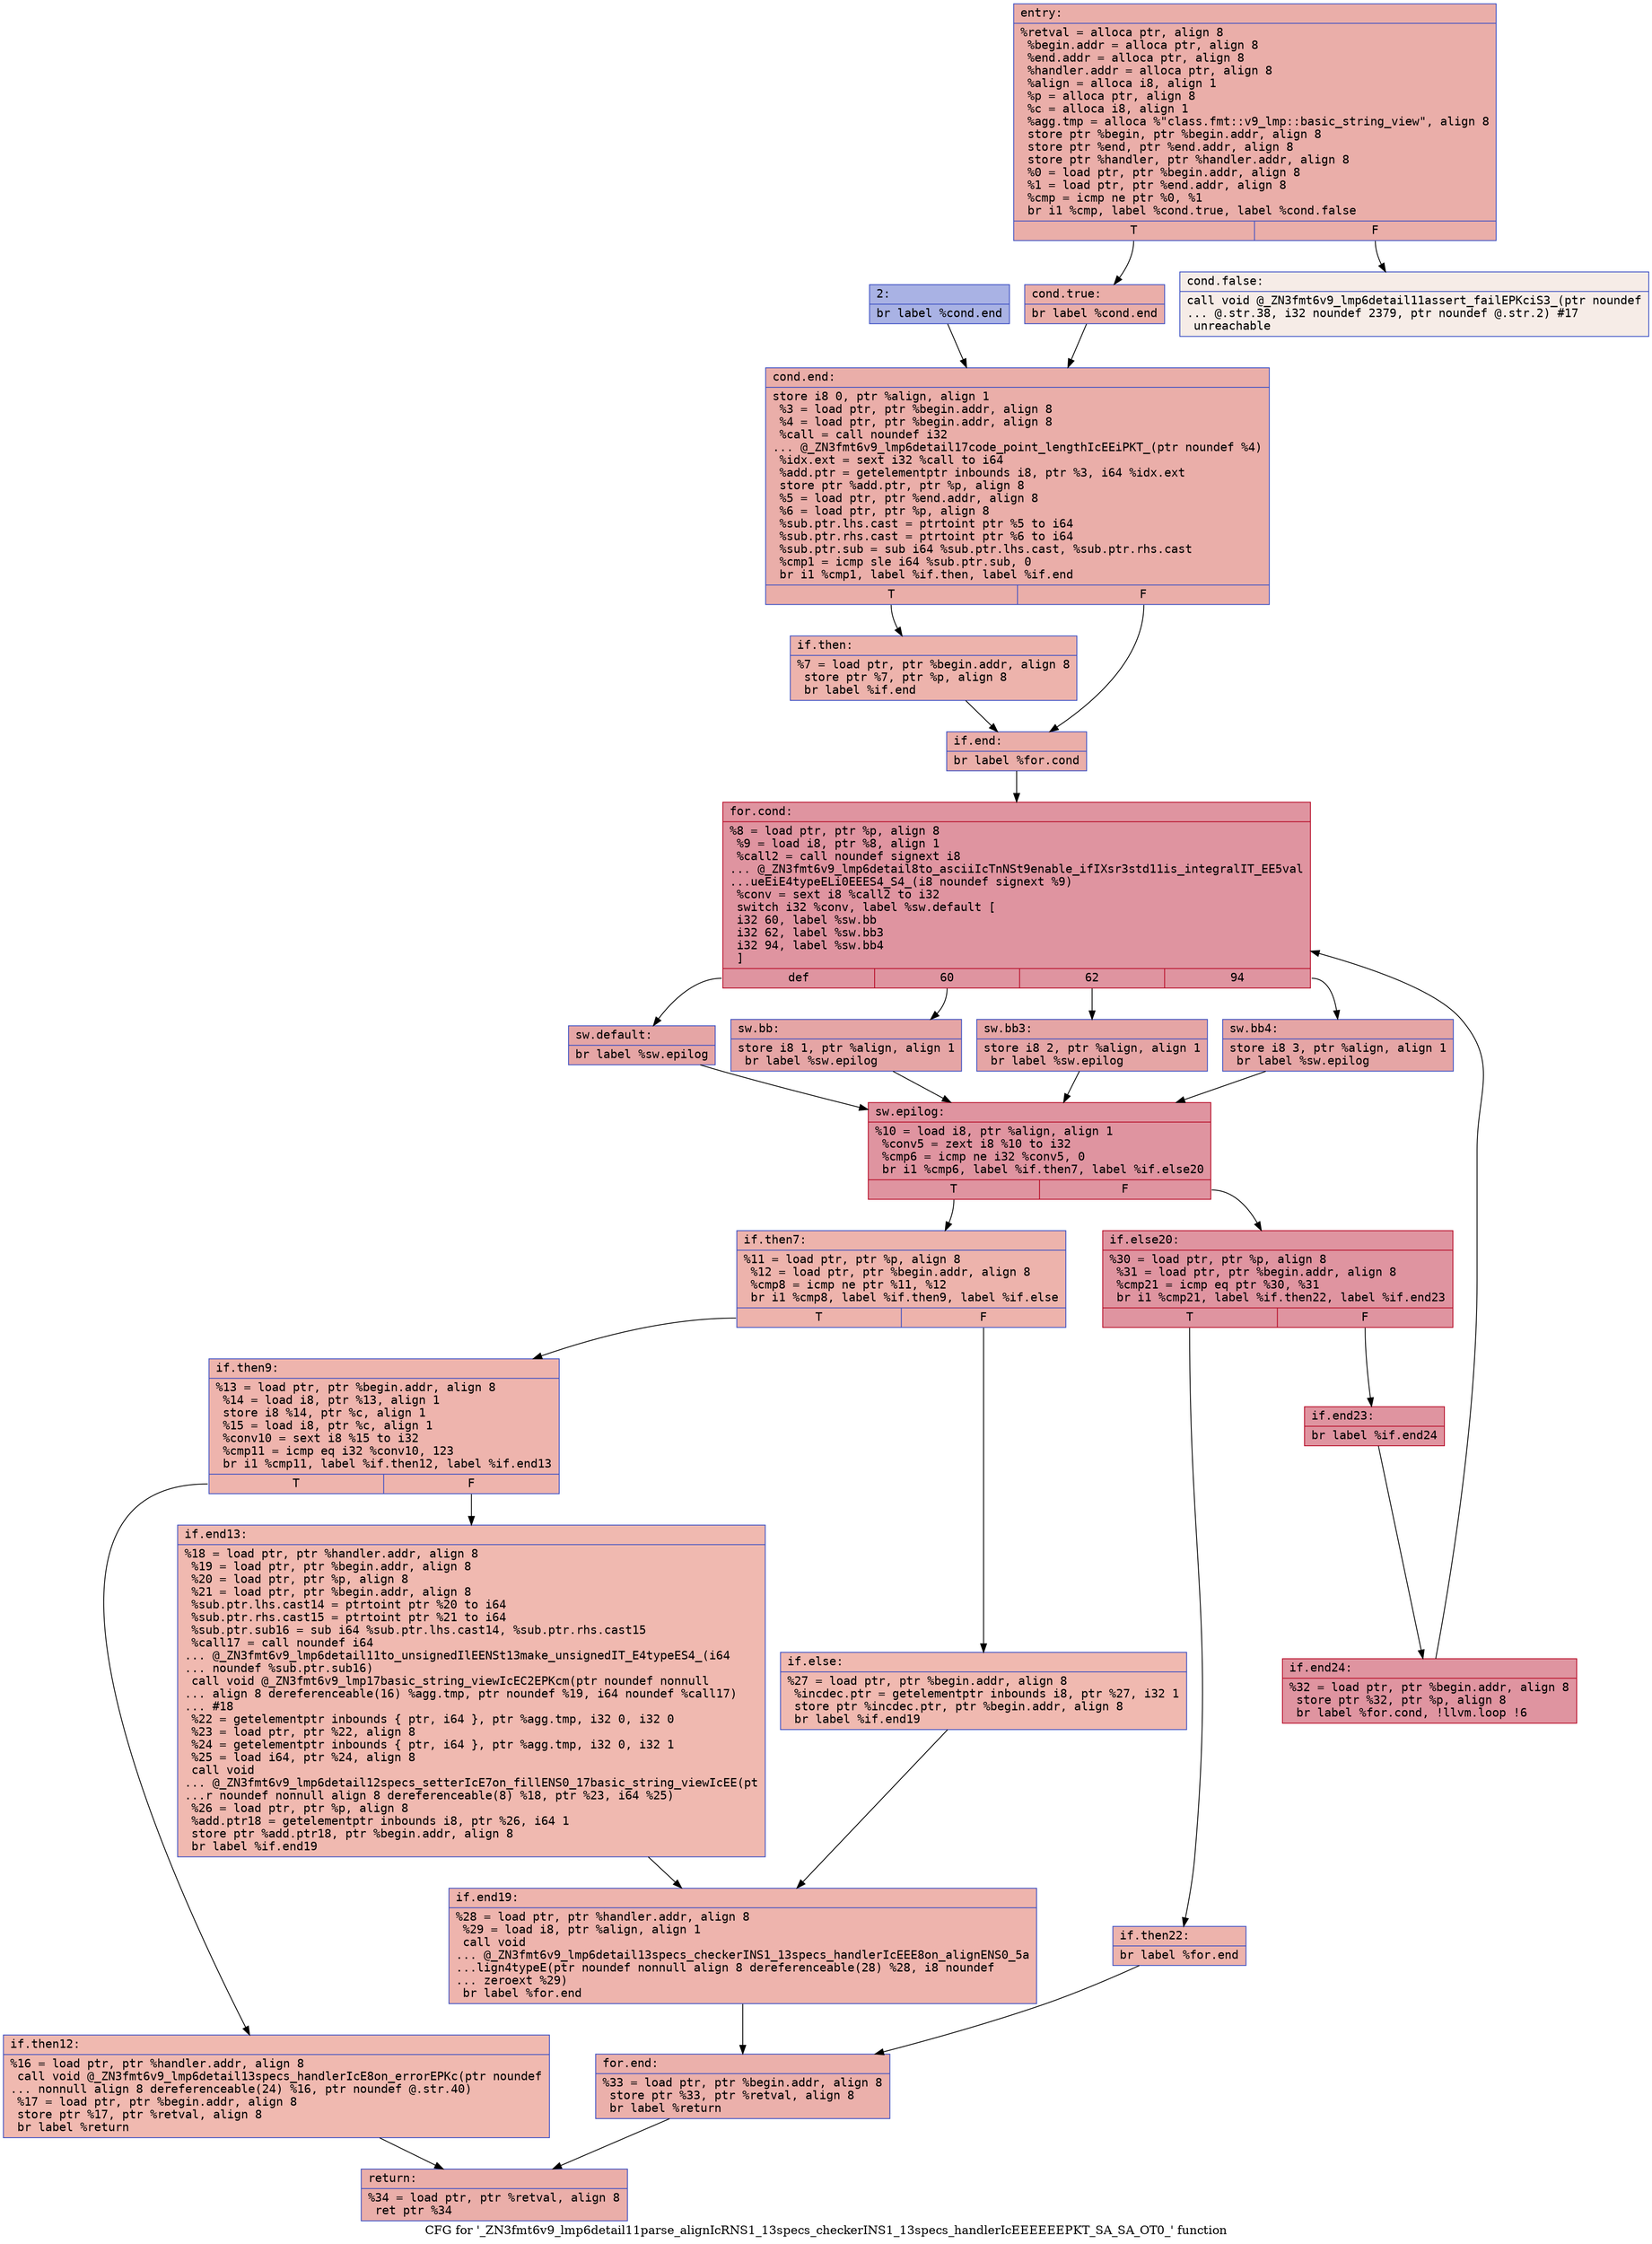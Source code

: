 digraph "CFG for '_ZN3fmt6v9_lmp6detail11parse_alignIcRNS1_13specs_checkerINS1_13specs_handlerIcEEEEEEPKT_SA_SA_OT0_' function" {
	label="CFG for '_ZN3fmt6v9_lmp6detail11parse_alignIcRNS1_13specs_checkerINS1_13specs_handlerIcEEEEEEPKT_SA_SA_OT0_' function";

	Node0x55fec34d2ed0 [shape=record,color="#3d50c3ff", style=filled, fillcolor="#d0473d70" fontname="Courier",label="{entry:\l|  %retval = alloca ptr, align 8\l  %begin.addr = alloca ptr, align 8\l  %end.addr = alloca ptr, align 8\l  %handler.addr = alloca ptr, align 8\l  %align = alloca i8, align 1\l  %p = alloca ptr, align 8\l  %c = alloca i8, align 1\l  %agg.tmp = alloca %\"class.fmt::v9_lmp::basic_string_view\", align 8\l  store ptr %begin, ptr %begin.addr, align 8\l  store ptr %end, ptr %end.addr, align 8\l  store ptr %handler, ptr %handler.addr, align 8\l  %0 = load ptr, ptr %begin.addr, align 8\l  %1 = load ptr, ptr %end.addr, align 8\l  %cmp = icmp ne ptr %0, %1\l  br i1 %cmp, label %cond.true, label %cond.false\l|{<s0>T|<s1>F}}"];
	Node0x55fec34d2ed0:s0 -> Node0x55fec34d38d0[tooltip="entry -> cond.true\nProbability 100.00%" ];
	Node0x55fec34d2ed0:s1 -> Node0x55fec34d3950[tooltip="entry -> cond.false\nProbability 0.00%" ];
	Node0x55fec34d38d0 [shape=record,color="#3d50c3ff", style=filled, fillcolor="#d0473d70" fontname="Courier",label="{cond.true:\l|  br label %cond.end\l}"];
	Node0x55fec34d38d0 -> Node0x55fec34d3a80[tooltip="cond.true -> cond.end\nProbability 100.00%" ];
	Node0x55fec34d3950 [shape=record,color="#3d50c3ff", style=filled, fillcolor="#ead5c970" fontname="Courier",label="{cond.false:\l|  call void @_ZN3fmt6v9_lmp6detail11assert_failEPKciS3_(ptr noundef\l... @.str.38, i32 noundef 2379, ptr noundef @.str.2) #17\l  unreachable\l}"];
	Node0x55fec34d3c60 [shape=record,color="#3d50c3ff", style=filled, fillcolor="#3d50c370" fontname="Courier",label="{2:\l|  br label %cond.end\l}"];
	Node0x55fec34d3c60 -> Node0x55fec34d3a80[tooltip="2 -> cond.end\nProbability 100.00%" ];
	Node0x55fec34d3a80 [shape=record,color="#3d50c3ff", style=filled, fillcolor="#d0473d70" fontname="Courier",label="{cond.end:\l|  store i8 0, ptr %align, align 1\l  %3 = load ptr, ptr %begin.addr, align 8\l  %4 = load ptr, ptr %begin.addr, align 8\l  %call = call noundef i32\l... @_ZN3fmt6v9_lmp6detail17code_point_lengthIcEEiPKT_(ptr noundef %4)\l  %idx.ext = sext i32 %call to i64\l  %add.ptr = getelementptr inbounds i8, ptr %3, i64 %idx.ext\l  store ptr %add.ptr, ptr %p, align 8\l  %5 = load ptr, ptr %end.addr, align 8\l  %6 = load ptr, ptr %p, align 8\l  %sub.ptr.lhs.cast = ptrtoint ptr %5 to i64\l  %sub.ptr.rhs.cast = ptrtoint ptr %6 to i64\l  %sub.ptr.sub = sub i64 %sub.ptr.lhs.cast, %sub.ptr.rhs.cast\l  %cmp1 = icmp sle i64 %sub.ptr.sub, 0\l  br i1 %cmp1, label %if.then, label %if.end\l|{<s0>T|<s1>F}}"];
	Node0x55fec34d3a80:s0 -> Node0x55fec34d4500[tooltip="cond.end -> if.then\nProbability 50.00%" ];
	Node0x55fec34d3a80:s1 -> Node0x55fec34d4570[tooltip="cond.end -> if.end\nProbability 50.00%" ];
	Node0x55fec34d4500 [shape=record,color="#3d50c3ff", style=filled, fillcolor="#d6524470" fontname="Courier",label="{if.then:\l|  %7 = load ptr, ptr %begin.addr, align 8\l  store ptr %7, ptr %p, align 8\l  br label %if.end\l}"];
	Node0x55fec34d4500 -> Node0x55fec34d4570[tooltip="if.then -> if.end\nProbability 100.00%" ];
	Node0x55fec34d4570 [shape=record,color="#3d50c3ff", style=filled, fillcolor="#d0473d70" fontname="Courier",label="{if.end:\l|  br label %for.cond\l}"];
	Node0x55fec34d4570 -> Node0x55fec34d49a0[tooltip="if.end -> for.cond\nProbability 100.00%" ];
	Node0x55fec34d49a0 [shape=record,color="#b70d28ff", style=filled, fillcolor="#b70d2870" fontname="Courier",label="{for.cond:\l|  %8 = load ptr, ptr %p, align 8\l  %9 = load i8, ptr %8, align 1\l  %call2 = call noundef signext i8\l... @_ZN3fmt6v9_lmp6detail8to_asciiIcTnNSt9enable_ifIXsr3std11is_integralIT_EE5val\l...ueEiE4typeELi0EEES4_S4_(i8 noundef signext %9)\l  %conv = sext i8 %call2 to i32\l  switch i32 %conv, label %sw.default [\l    i32 60, label %sw.bb\l    i32 62, label %sw.bb3\l    i32 94, label %sw.bb4\l  ]\l|{<s0>def|<s1>60|<s2>62|<s3>94}}"];
	Node0x55fec34d49a0:s0 -> Node0x55fec34d4d70[tooltip="for.cond -> sw.default\nProbability 25.00%" ];
	Node0x55fec34d49a0:s1 -> Node0x55fec34d4df0[tooltip="for.cond -> sw.bb\nProbability 25.00%" ];
	Node0x55fec34d49a0:s2 -> Node0x55fec34d4e90[tooltip="for.cond -> sw.bb3\nProbability 25.00%" ];
	Node0x55fec34d49a0:s3 -> Node0x55fec34d4f30[tooltip="for.cond -> sw.bb4\nProbability 25.00%" ];
	Node0x55fec34d4df0 [shape=record,color="#3d50c3ff", style=filled, fillcolor="#c5333470" fontname="Courier",label="{sw.bb:\l|  store i8 1, ptr %align, align 1\l  br label %sw.epilog\l}"];
	Node0x55fec34d4df0 -> Node0x55fec34d5150[tooltip="sw.bb -> sw.epilog\nProbability 100.00%" ];
	Node0x55fec34d4e90 [shape=record,color="#3d50c3ff", style=filled, fillcolor="#c5333470" fontname="Courier",label="{sw.bb3:\l|  store i8 2, ptr %align, align 1\l  br label %sw.epilog\l}"];
	Node0x55fec34d4e90 -> Node0x55fec34d5150[tooltip="sw.bb3 -> sw.epilog\nProbability 100.00%" ];
	Node0x55fec34d4f30 [shape=record,color="#3d50c3ff", style=filled, fillcolor="#c5333470" fontname="Courier",label="{sw.bb4:\l|  store i8 3, ptr %align, align 1\l  br label %sw.epilog\l}"];
	Node0x55fec34d4f30 -> Node0x55fec34d5150[tooltip="sw.bb4 -> sw.epilog\nProbability 100.00%" ];
	Node0x55fec34d4d70 [shape=record,color="#3d50c3ff", style=filled, fillcolor="#c5333470" fontname="Courier",label="{sw.default:\l|  br label %sw.epilog\l}"];
	Node0x55fec34d4d70 -> Node0x55fec34d5150[tooltip="sw.default -> sw.epilog\nProbability 100.00%" ];
	Node0x55fec34d5150 [shape=record,color="#b70d28ff", style=filled, fillcolor="#b70d2870" fontname="Courier",label="{sw.epilog:\l|  %10 = load i8, ptr %align, align 1\l  %conv5 = zext i8 %10 to i32\l  %cmp6 = icmp ne i32 %conv5, 0\l  br i1 %cmp6, label %if.then7, label %if.else20\l|{<s0>T|<s1>F}}"];
	Node0x55fec34d5150:s0 -> Node0x55fec34d5620[tooltip="sw.epilog -> if.then7\nProbability 3.12%" ];
	Node0x55fec34d5150:s1 -> Node0x55fec34d56a0[tooltip="sw.epilog -> if.else20\nProbability 96.88%" ];
	Node0x55fec34d5620 [shape=record,color="#3d50c3ff", style=filled, fillcolor="#d6524470" fontname="Courier",label="{if.then7:\l|  %11 = load ptr, ptr %p, align 8\l  %12 = load ptr, ptr %begin.addr, align 8\l  %cmp8 = icmp ne ptr %11, %12\l  br i1 %cmp8, label %if.then9, label %if.else\l|{<s0>T|<s1>F}}"];
	Node0x55fec34d5620:s0 -> Node0x55fec34d5980[tooltip="if.then7 -> if.then9\nProbability 62.50%" ];
	Node0x55fec34d5620:s1 -> Node0x55fec34d5a00[tooltip="if.then7 -> if.else\nProbability 37.50%" ];
	Node0x55fec34d5980 [shape=record,color="#3d50c3ff", style=filled, fillcolor="#d8564670" fontname="Courier",label="{if.then9:\l|  %13 = load ptr, ptr %begin.addr, align 8\l  %14 = load i8, ptr %13, align 1\l  store i8 %14, ptr %c, align 1\l  %15 = load i8, ptr %c, align 1\l  %conv10 = sext i8 %15 to i32\l  %cmp11 = icmp eq i32 %conv10, 123\l  br i1 %cmp11, label %if.then12, label %if.end13\l|{<s0>T|<s1>F}}"];
	Node0x55fec34d5980:s0 -> Node0x55fec34d5e80[tooltip="if.then9 -> if.then12\nProbability 50.00%" ];
	Node0x55fec34d5980:s1 -> Node0x55fec34d5f00[tooltip="if.then9 -> if.end13\nProbability 50.00%" ];
	Node0x55fec34d5e80 [shape=record,color="#3d50c3ff", style=filled, fillcolor="#de614d70" fontname="Courier",label="{if.then12:\l|  %16 = load ptr, ptr %handler.addr, align 8\l  call void @_ZN3fmt6v9_lmp6detail13specs_handlerIcE8on_errorEPKc(ptr noundef\l... nonnull align 8 dereferenceable(24) %16, ptr noundef @.str.40)\l  %17 = load ptr, ptr %begin.addr, align 8\l  store ptr %17, ptr %retval, align 8\l  br label %return\l}"];
	Node0x55fec34d5e80 -> Node0x55fec34d6320[tooltip="if.then12 -> return\nProbability 100.00%" ];
	Node0x55fec34d5f00 [shape=record,color="#3d50c3ff", style=filled, fillcolor="#de614d70" fontname="Courier",label="{if.end13:\l|  %18 = load ptr, ptr %handler.addr, align 8\l  %19 = load ptr, ptr %begin.addr, align 8\l  %20 = load ptr, ptr %p, align 8\l  %21 = load ptr, ptr %begin.addr, align 8\l  %sub.ptr.lhs.cast14 = ptrtoint ptr %20 to i64\l  %sub.ptr.rhs.cast15 = ptrtoint ptr %21 to i64\l  %sub.ptr.sub16 = sub i64 %sub.ptr.lhs.cast14, %sub.ptr.rhs.cast15\l  %call17 = call noundef i64\l... @_ZN3fmt6v9_lmp6detail11to_unsignedIlEENSt13make_unsignedIT_E4typeES4_(i64\l... noundef %sub.ptr.sub16)\l  call void @_ZN3fmt6v9_lmp17basic_string_viewIcEC2EPKcm(ptr noundef nonnull\l... align 8 dereferenceable(16) %agg.tmp, ptr noundef %19, i64 noundef %call17)\l... #18\l  %22 = getelementptr inbounds \{ ptr, i64 \}, ptr %agg.tmp, i32 0, i32 0\l  %23 = load ptr, ptr %22, align 8\l  %24 = getelementptr inbounds \{ ptr, i64 \}, ptr %agg.tmp, i32 0, i32 1\l  %25 = load i64, ptr %24, align 8\l  call void\l... @_ZN3fmt6v9_lmp6detail12specs_setterIcE7on_fillENS0_17basic_string_viewIcEE(pt\l...r noundef nonnull align 8 dereferenceable(8) %18, ptr %23, i64 %25)\l  %26 = load ptr, ptr %p, align 8\l  %add.ptr18 = getelementptr inbounds i8, ptr %26, i64 1\l  store ptr %add.ptr18, ptr %begin.addr, align 8\l  br label %if.end19\l}"];
	Node0x55fec34d5f00 -> Node0x55fec34cf5a0[tooltip="if.end13 -> if.end19\nProbability 100.00%" ];
	Node0x55fec34d5a00 [shape=record,color="#3d50c3ff", style=filled, fillcolor="#de614d70" fontname="Courier",label="{if.else:\l|  %27 = load ptr, ptr %begin.addr, align 8\l  %incdec.ptr = getelementptr inbounds i8, ptr %27, i32 1\l  store ptr %incdec.ptr, ptr %begin.addr, align 8\l  br label %if.end19\l}"];
	Node0x55fec34d5a00 -> Node0x55fec34cf5a0[tooltip="if.else -> if.end19\nProbability 100.00%" ];
	Node0x55fec34cf5a0 [shape=record,color="#3d50c3ff", style=filled, fillcolor="#d8564670" fontname="Courier",label="{if.end19:\l|  %28 = load ptr, ptr %handler.addr, align 8\l  %29 = load i8, ptr %align, align 1\l  call void\l... @_ZN3fmt6v9_lmp6detail13specs_checkerINS1_13specs_handlerIcEEE8on_alignENS0_5a\l...lign4typeE(ptr noundef nonnull align 8 dereferenceable(28) %28, i8 noundef\l... zeroext %29)\l  br label %for.end\l}"];
	Node0x55fec34cf5a0 -> Node0x55fec34cf3a0[tooltip="if.end19 -> for.end\nProbability 100.00%" ];
	Node0x55fec34d56a0 [shape=record,color="#b70d28ff", style=filled, fillcolor="#b70d2870" fontname="Courier",label="{if.else20:\l|  %30 = load ptr, ptr %p, align 8\l  %31 = load ptr, ptr %begin.addr, align 8\l  %cmp21 = icmp eq ptr %30, %31\l  br i1 %cmp21, label %if.then22, label %if.end23\l|{<s0>T|<s1>F}}"];
	Node0x55fec34d56a0:s0 -> Node0x55fec34d7840[tooltip="if.else20 -> if.then22\nProbability 3.12%" ];
	Node0x55fec34d56a0:s1 -> Node0x55fec34d78c0[tooltip="if.else20 -> if.end23\nProbability 96.88%" ];
	Node0x55fec34d7840 [shape=record,color="#3d50c3ff", style=filled, fillcolor="#d6524470" fontname="Courier",label="{if.then22:\l|  br label %for.end\l}"];
	Node0x55fec34d7840 -> Node0x55fec34cf3a0[tooltip="if.then22 -> for.end\nProbability 100.00%" ];
	Node0x55fec34d78c0 [shape=record,color="#b70d28ff", style=filled, fillcolor="#b70d2870" fontname="Courier",label="{if.end23:\l|  br label %if.end24\l}"];
	Node0x55fec34d78c0 -> Node0x55fec34d7a60[tooltip="if.end23 -> if.end24\nProbability 100.00%" ];
	Node0x55fec34d7a60 [shape=record,color="#b70d28ff", style=filled, fillcolor="#b70d2870" fontname="Courier",label="{if.end24:\l|  %32 = load ptr, ptr %begin.addr, align 8\l  store ptr %32, ptr %p, align 8\l  br label %for.cond, !llvm.loop !6\l}"];
	Node0x55fec34d7a60 -> Node0x55fec34d49a0[tooltip="if.end24 -> for.cond\nProbability 100.00%" ];
	Node0x55fec34cf3a0 [shape=record,color="#3d50c3ff", style=filled, fillcolor="#d24b4070" fontname="Courier",label="{for.end:\l|  %33 = load ptr, ptr %begin.addr, align 8\l  store ptr %33, ptr %retval, align 8\l  br label %return\l}"];
	Node0x55fec34cf3a0 -> Node0x55fec34d6320[tooltip="for.end -> return\nProbability 100.00%" ];
	Node0x55fec34d6320 [shape=record,color="#3d50c3ff", style=filled, fillcolor="#d0473d70" fontname="Courier",label="{return:\l|  %34 = load ptr, ptr %retval, align 8\l  ret ptr %34\l}"];
}
